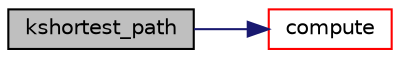 digraph "kshortest_path"
{
  edge [fontname="Helvetica",fontsize="10",labelfontname="Helvetica",labelfontsize="10"];
  node [fontname="Helvetica",fontsize="10",shape=record];
  rankdir="LR";
  Node56 [label="kshortest_path",height=0.2,width=0.4,color="black", fillcolor="grey75", style="filled", fontcolor="black"];
  Node56 -> Node57 [color="midnightblue",fontsize="10",style="solid",fontname="Helvetica"];
  Node57 [label="compute",height=0.2,width=0.4,color="red", fillcolor="white", style="filled",URL="$ksp_8c.html#a675164df48a37a71b24b56f0d11c5182"];
}
